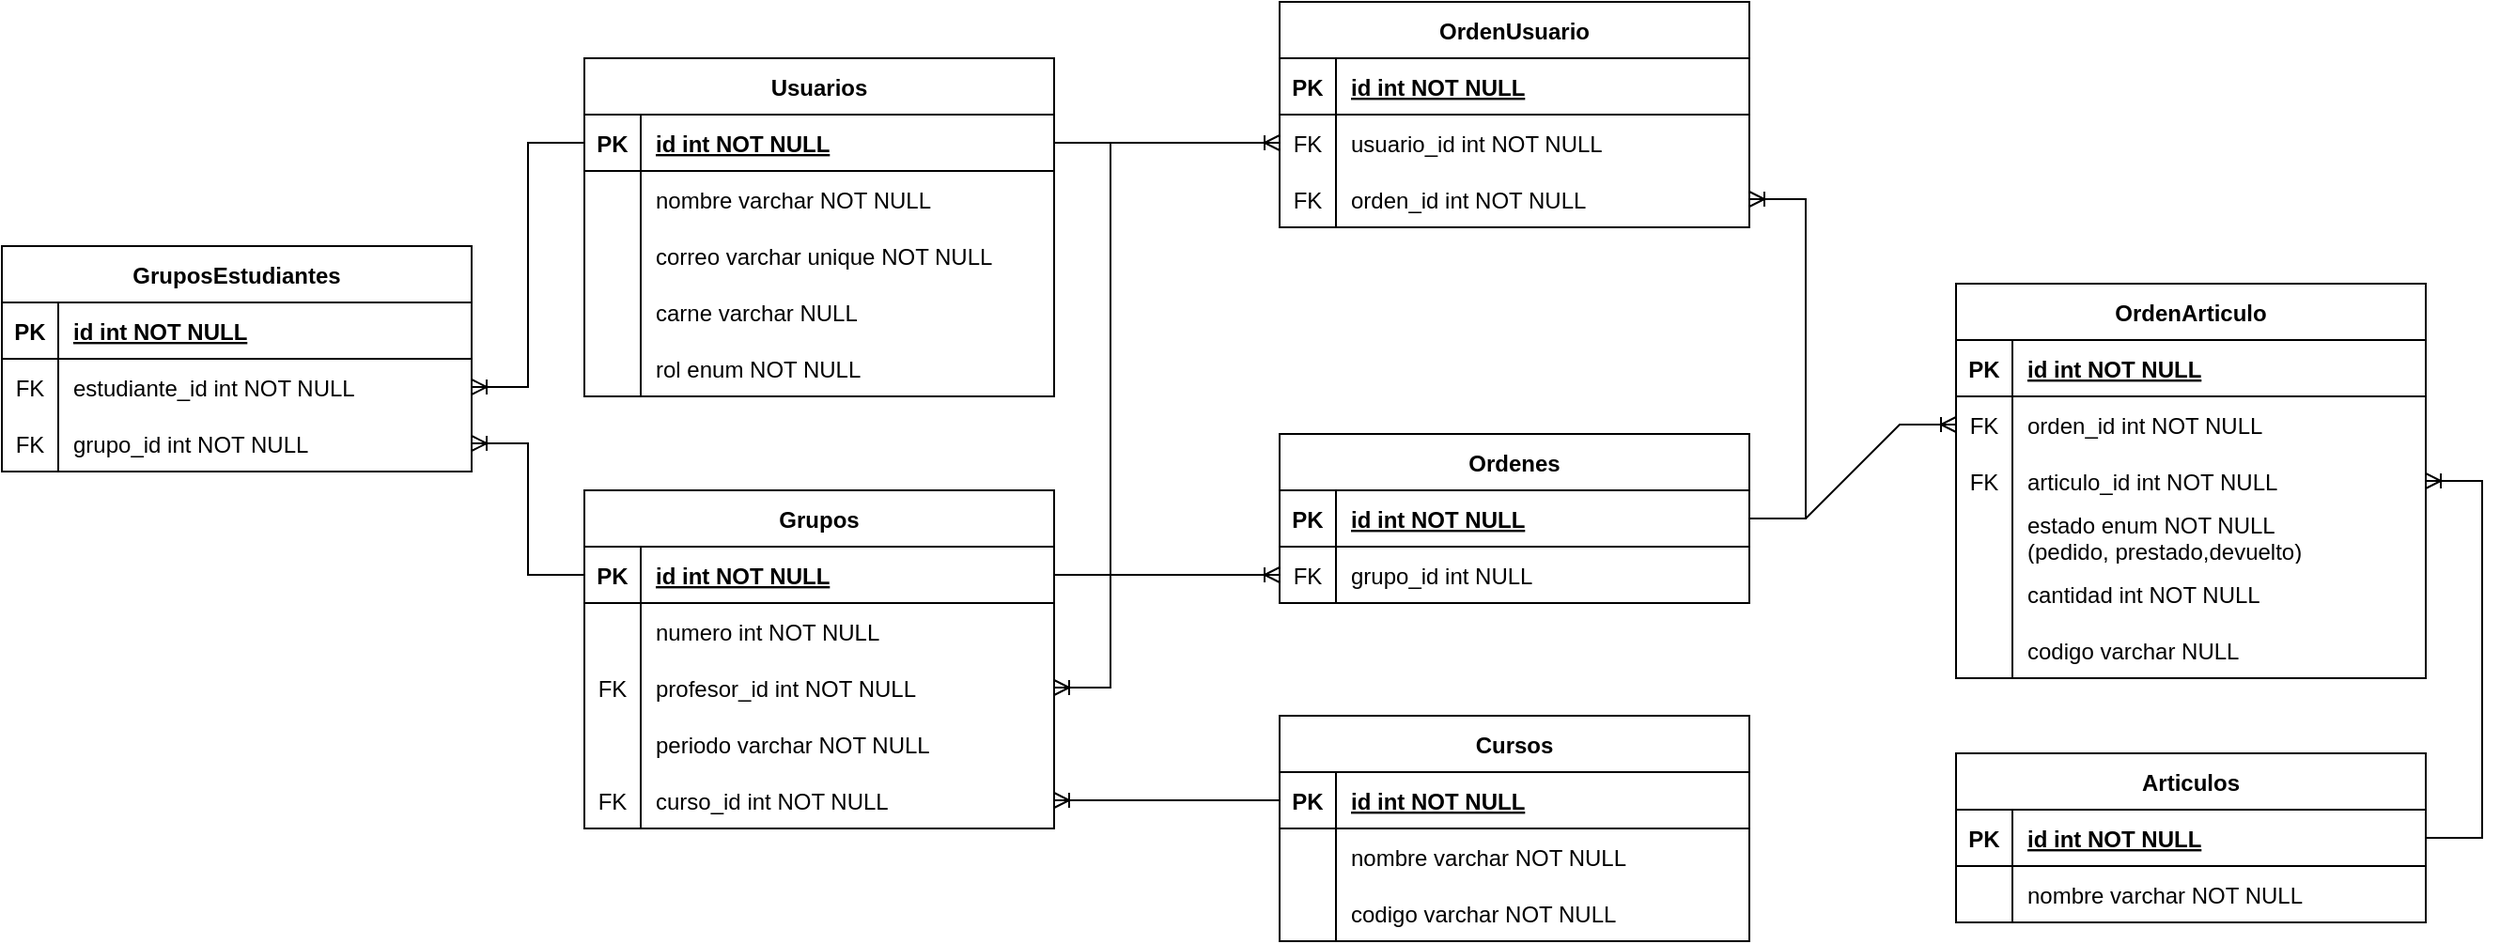 <mxfile version="24.0.8" type="device">
  <diagram id="R2lEEEUBdFMjLlhIrx00" name="Page-1">
    <mxGraphModel dx="1434" dy="1880" grid="1" gridSize="10" guides="1" tooltips="1" connect="1" arrows="1" fold="1" page="1" pageScale="1" pageWidth="850" pageHeight="1100" math="0" shadow="0" extFonts="Permanent Marker^https://fonts.googleapis.com/css?family=Permanent+Marker">
      <root>
        <mxCell id="0" />
        <mxCell id="1" parent="0" />
        <mxCell id="H5EjS_QSzbbgVKpwta-y-2" value="Usuarios" style="shape=table;startSize=30;container=1;collapsible=1;childLayout=tableLayout;fixedRows=1;rowLines=0;fontStyle=1;align=center;resizeLast=1;" parent="1" vertex="1">
          <mxGeometry x="400" width="250" height="180" as="geometry" />
        </mxCell>
        <mxCell id="H5EjS_QSzbbgVKpwta-y-3" value="" style="shape=partialRectangle;collapsible=0;dropTarget=0;pointerEvents=0;fillColor=none;points=[[0,0.5],[1,0.5]];portConstraint=eastwest;top=0;left=0;right=0;bottom=1;" parent="H5EjS_QSzbbgVKpwta-y-2" vertex="1">
          <mxGeometry y="30" width="250" height="30" as="geometry" />
        </mxCell>
        <mxCell id="H5EjS_QSzbbgVKpwta-y-4" value="PK" style="shape=partialRectangle;overflow=hidden;connectable=0;fillColor=none;top=0;left=0;bottom=0;right=0;fontStyle=1;" parent="H5EjS_QSzbbgVKpwta-y-3" vertex="1">
          <mxGeometry width="30" height="30" as="geometry">
            <mxRectangle width="30" height="30" as="alternateBounds" />
          </mxGeometry>
        </mxCell>
        <mxCell id="H5EjS_QSzbbgVKpwta-y-5" value="id int NOT NULL " style="shape=partialRectangle;overflow=hidden;connectable=0;fillColor=none;top=0;left=0;bottom=0;right=0;align=left;spacingLeft=6;fontStyle=5;" parent="H5EjS_QSzbbgVKpwta-y-3" vertex="1">
          <mxGeometry x="30" width="220" height="30" as="geometry">
            <mxRectangle width="220" height="30" as="alternateBounds" />
          </mxGeometry>
        </mxCell>
        <mxCell id="H5EjS_QSzbbgVKpwta-y-6" value="" style="shape=partialRectangle;collapsible=0;dropTarget=0;pointerEvents=0;fillColor=none;points=[[0,0.5],[1,0.5]];portConstraint=eastwest;top=0;left=0;right=0;bottom=0;" parent="H5EjS_QSzbbgVKpwta-y-2" vertex="1">
          <mxGeometry y="60" width="250" height="30" as="geometry" />
        </mxCell>
        <mxCell id="H5EjS_QSzbbgVKpwta-y-7" value="" style="shape=partialRectangle;overflow=hidden;connectable=0;fillColor=none;top=0;left=0;bottom=0;right=0;" parent="H5EjS_QSzbbgVKpwta-y-6" vertex="1">
          <mxGeometry width="30" height="30" as="geometry">
            <mxRectangle width="30" height="30" as="alternateBounds" />
          </mxGeometry>
        </mxCell>
        <mxCell id="H5EjS_QSzbbgVKpwta-y-8" value="nombre varchar NOT NULL" style="shape=partialRectangle;overflow=hidden;connectable=0;fillColor=none;top=0;left=0;bottom=0;right=0;align=left;spacingLeft=6;" parent="H5EjS_QSzbbgVKpwta-y-6" vertex="1">
          <mxGeometry x="30" width="220" height="30" as="geometry">
            <mxRectangle width="220" height="30" as="alternateBounds" />
          </mxGeometry>
        </mxCell>
        <mxCell id="H5EjS_QSzbbgVKpwta-y-9" value="" style="shape=partialRectangle;collapsible=0;dropTarget=0;pointerEvents=0;fillColor=none;points=[[0,0.5],[1,0.5]];portConstraint=eastwest;top=0;left=0;right=0;bottom=0;" parent="H5EjS_QSzbbgVKpwta-y-2" vertex="1">
          <mxGeometry y="90" width="250" height="30" as="geometry" />
        </mxCell>
        <mxCell id="H5EjS_QSzbbgVKpwta-y-10" value="" style="shape=partialRectangle;overflow=hidden;connectable=0;fillColor=none;top=0;left=0;bottom=0;right=0;" parent="H5EjS_QSzbbgVKpwta-y-9" vertex="1">
          <mxGeometry width="30" height="30" as="geometry">
            <mxRectangle width="30" height="30" as="alternateBounds" />
          </mxGeometry>
        </mxCell>
        <mxCell id="H5EjS_QSzbbgVKpwta-y-11" value="correo varchar unique NOT NULL" style="shape=partialRectangle;overflow=hidden;connectable=0;fillColor=none;top=0;left=0;bottom=0;right=0;align=left;spacingLeft=6;" parent="H5EjS_QSzbbgVKpwta-y-9" vertex="1">
          <mxGeometry x="30" width="220" height="30" as="geometry">
            <mxRectangle width="220" height="30" as="alternateBounds" />
          </mxGeometry>
        </mxCell>
        <mxCell id="H5EjS_QSzbbgVKpwta-y-27" value="" style="shape=partialRectangle;collapsible=0;dropTarget=0;pointerEvents=0;fillColor=none;points=[[0,0.5],[1,0.5]];portConstraint=eastwest;top=0;left=0;right=0;bottom=0;" parent="H5EjS_QSzbbgVKpwta-y-2" vertex="1">
          <mxGeometry y="120" width="250" height="30" as="geometry" />
        </mxCell>
        <mxCell id="H5EjS_QSzbbgVKpwta-y-28" value="" style="shape=partialRectangle;overflow=hidden;connectable=0;fillColor=none;top=0;left=0;bottom=0;right=0;" parent="H5EjS_QSzbbgVKpwta-y-27" vertex="1">
          <mxGeometry width="30" height="30" as="geometry">
            <mxRectangle width="30" height="30" as="alternateBounds" />
          </mxGeometry>
        </mxCell>
        <mxCell id="H5EjS_QSzbbgVKpwta-y-29" value="carne varchar NULL" style="shape=partialRectangle;overflow=hidden;connectable=0;fillColor=none;top=0;left=0;bottom=0;right=0;align=left;spacingLeft=6;" parent="H5EjS_QSzbbgVKpwta-y-27" vertex="1">
          <mxGeometry x="30" width="220" height="30" as="geometry">
            <mxRectangle width="220" height="30" as="alternateBounds" />
          </mxGeometry>
        </mxCell>
        <mxCell id="H5EjS_QSzbbgVKpwta-y-30" value="" style="shape=partialRectangle;collapsible=0;dropTarget=0;pointerEvents=0;fillColor=none;points=[[0,0.5],[1,0.5]];portConstraint=eastwest;top=0;left=0;right=0;bottom=0;" parent="H5EjS_QSzbbgVKpwta-y-2" vertex="1">
          <mxGeometry y="150" width="250" height="30" as="geometry" />
        </mxCell>
        <mxCell id="H5EjS_QSzbbgVKpwta-y-31" value="" style="shape=partialRectangle;overflow=hidden;connectable=0;fillColor=none;top=0;left=0;bottom=0;right=0;" parent="H5EjS_QSzbbgVKpwta-y-30" vertex="1">
          <mxGeometry width="30" height="30" as="geometry">
            <mxRectangle width="30" height="30" as="alternateBounds" />
          </mxGeometry>
        </mxCell>
        <mxCell id="H5EjS_QSzbbgVKpwta-y-32" value="rol enum NOT NULL" style="shape=partialRectangle;overflow=hidden;connectable=0;fillColor=none;top=0;left=0;bottom=0;right=0;align=left;spacingLeft=6;" parent="H5EjS_QSzbbgVKpwta-y-30" vertex="1">
          <mxGeometry x="30" width="220" height="30" as="geometry">
            <mxRectangle width="220" height="30" as="alternateBounds" />
          </mxGeometry>
        </mxCell>
        <mxCell id="H5EjS_QSzbbgVKpwta-y-33" value="Articulos" style="shape=table;startSize=30;container=1;collapsible=1;childLayout=tableLayout;fixedRows=1;rowLines=0;fontStyle=1;align=center;resizeLast=1;" parent="1" vertex="1">
          <mxGeometry x="1130" y="370" width="250" height="90" as="geometry" />
        </mxCell>
        <mxCell id="H5EjS_QSzbbgVKpwta-y-34" value="" style="shape=partialRectangle;collapsible=0;dropTarget=0;pointerEvents=0;fillColor=none;points=[[0,0.5],[1,0.5]];portConstraint=eastwest;top=0;left=0;right=0;bottom=1;" parent="H5EjS_QSzbbgVKpwta-y-33" vertex="1">
          <mxGeometry y="30" width="250" height="30" as="geometry" />
        </mxCell>
        <mxCell id="H5EjS_QSzbbgVKpwta-y-35" value="PK" style="shape=partialRectangle;overflow=hidden;connectable=0;fillColor=none;top=0;left=0;bottom=0;right=0;fontStyle=1;" parent="H5EjS_QSzbbgVKpwta-y-34" vertex="1">
          <mxGeometry width="30" height="30" as="geometry">
            <mxRectangle width="30" height="30" as="alternateBounds" />
          </mxGeometry>
        </mxCell>
        <mxCell id="H5EjS_QSzbbgVKpwta-y-36" value="id int NOT NULL " style="shape=partialRectangle;overflow=hidden;connectable=0;fillColor=none;top=0;left=0;bottom=0;right=0;align=left;spacingLeft=6;fontStyle=5;" parent="H5EjS_QSzbbgVKpwta-y-34" vertex="1">
          <mxGeometry x="30" width="220" height="30" as="geometry">
            <mxRectangle width="220" height="30" as="alternateBounds" />
          </mxGeometry>
        </mxCell>
        <mxCell id="H5EjS_QSzbbgVKpwta-y-37" value="" style="shape=partialRectangle;collapsible=0;dropTarget=0;pointerEvents=0;fillColor=none;points=[[0,0.5],[1,0.5]];portConstraint=eastwest;top=0;left=0;right=0;bottom=0;" parent="H5EjS_QSzbbgVKpwta-y-33" vertex="1">
          <mxGeometry y="60" width="250" height="30" as="geometry" />
        </mxCell>
        <mxCell id="H5EjS_QSzbbgVKpwta-y-38" value="" style="shape=partialRectangle;overflow=hidden;connectable=0;fillColor=none;top=0;left=0;bottom=0;right=0;" parent="H5EjS_QSzbbgVKpwta-y-37" vertex="1">
          <mxGeometry width="30" height="30" as="geometry">
            <mxRectangle width="30" height="30" as="alternateBounds" />
          </mxGeometry>
        </mxCell>
        <mxCell id="H5EjS_QSzbbgVKpwta-y-39" value="nombre varchar NOT NULL" style="shape=partialRectangle;overflow=hidden;connectable=0;fillColor=none;top=0;left=0;bottom=0;right=0;align=left;spacingLeft=6;" parent="H5EjS_QSzbbgVKpwta-y-37" vertex="1">
          <mxGeometry x="30" width="220" height="30" as="geometry">
            <mxRectangle width="220" height="30" as="alternateBounds" />
          </mxGeometry>
        </mxCell>
        <mxCell id="H5EjS_QSzbbgVKpwta-y-49" value="Cursos" style="shape=table;startSize=30;container=1;collapsible=1;childLayout=tableLayout;fixedRows=1;rowLines=0;fontStyle=1;align=center;resizeLast=1;" parent="1" vertex="1">
          <mxGeometry x="770" y="350" width="250" height="120" as="geometry" />
        </mxCell>
        <mxCell id="H5EjS_QSzbbgVKpwta-y-50" value="" style="shape=partialRectangle;collapsible=0;dropTarget=0;pointerEvents=0;fillColor=none;points=[[0,0.5],[1,0.5]];portConstraint=eastwest;top=0;left=0;right=0;bottom=1;" parent="H5EjS_QSzbbgVKpwta-y-49" vertex="1">
          <mxGeometry y="30" width="250" height="30" as="geometry" />
        </mxCell>
        <mxCell id="H5EjS_QSzbbgVKpwta-y-51" value="PK" style="shape=partialRectangle;overflow=hidden;connectable=0;fillColor=none;top=0;left=0;bottom=0;right=0;fontStyle=1;" parent="H5EjS_QSzbbgVKpwta-y-50" vertex="1">
          <mxGeometry width="30" height="30" as="geometry">
            <mxRectangle width="30" height="30" as="alternateBounds" />
          </mxGeometry>
        </mxCell>
        <mxCell id="H5EjS_QSzbbgVKpwta-y-52" value="id int NOT NULL " style="shape=partialRectangle;overflow=hidden;connectable=0;fillColor=none;top=0;left=0;bottom=0;right=0;align=left;spacingLeft=6;fontStyle=5;" parent="H5EjS_QSzbbgVKpwta-y-50" vertex="1">
          <mxGeometry x="30" width="220" height="30" as="geometry">
            <mxRectangle width="220" height="30" as="alternateBounds" />
          </mxGeometry>
        </mxCell>
        <mxCell id="H5EjS_QSzbbgVKpwta-y-53" value="" style="shape=partialRectangle;collapsible=0;dropTarget=0;pointerEvents=0;fillColor=none;points=[[0,0.5],[1,0.5]];portConstraint=eastwest;top=0;left=0;right=0;bottom=0;" parent="H5EjS_QSzbbgVKpwta-y-49" vertex="1">
          <mxGeometry y="60" width="250" height="30" as="geometry" />
        </mxCell>
        <mxCell id="H5EjS_QSzbbgVKpwta-y-54" value="" style="shape=partialRectangle;overflow=hidden;connectable=0;fillColor=none;top=0;left=0;bottom=0;right=0;" parent="H5EjS_QSzbbgVKpwta-y-53" vertex="1">
          <mxGeometry width="30" height="30" as="geometry">
            <mxRectangle width="30" height="30" as="alternateBounds" />
          </mxGeometry>
        </mxCell>
        <mxCell id="H5EjS_QSzbbgVKpwta-y-55" value="nombre varchar NOT NULL" style="shape=partialRectangle;overflow=hidden;connectable=0;fillColor=none;top=0;left=0;bottom=0;right=0;align=left;spacingLeft=6;" parent="H5EjS_QSzbbgVKpwta-y-53" vertex="1">
          <mxGeometry x="30" width="220" height="30" as="geometry">
            <mxRectangle width="220" height="30" as="alternateBounds" />
          </mxGeometry>
        </mxCell>
        <mxCell id="H5EjS_QSzbbgVKpwta-y-56" value="" style="shape=partialRectangle;collapsible=0;dropTarget=0;pointerEvents=0;fillColor=none;points=[[0,0.5],[1,0.5]];portConstraint=eastwest;top=0;left=0;right=0;bottom=0;" parent="H5EjS_QSzbbgVKpwta-y-49" vertex="1">
          <mxGeometry y="90" width="250" height="30" as="geometry" />
        </mxCell>
        <mxCell id="H5EjS_QSzbbgVKpwta-y-57" value="" style="shape=partialRectangle;overflow=hidden;connectable=0;fillColor=none;top=0;left=0;bottom=0;right=0;" parent="H5EjS_QSzbbgVKpwta-y-56" vertex="1">
          <mxGeometry width="30" height="30" as="geometry">
            <mxRectangle width="30" height="30" as="alternateBounds" />
          </mxGeometry>
        </mxCell>
        <mxCell id="H5EjS_QSzbbgVKpwta-y-58" value="codigo varchar NOT NULL" style="shape=partialRectangle;overflow=hidden;connectable=0;fillColor=none;top=0;left=0;bottom=0;right=0;align=left;spacingLeft=6;" parent="H5EjS_QSzbbgVKpwta-y-56" vertex="1">
          <mxGeometry x="30" width="220" height="30" as="geometry">
            <mxRectangle width="220" height="30" as="alternateBounds" />
          </mxGeometry>
        </mxCell>
        <mxCell id="H5EjS_QSzbbgVKpwta-y-59" value="Grupos" style="shape=table;startSize=30;container=1;collapsible=1;childLayout=tableLayout;fixedRows=1;rowLines=0;fontStyle=1;align=center;resizeLast=1;" parent="1" vertex="1">
          <mxGeometry x="400" y="230" width="250" height="180" as="geometry" />
        </mxCell>
        <mxCell id="H5EjS_QSzbbgVKpwta-y-60" value="" style="shape=partialRectangle;collapsible=0;dropTarget=0;pointerEvents=0;fillColor=none;points=[[0,0.5],[1,0.5]];portConstraint=eastwest;top=0;left=0;right=0;bottom=1;" parent="H5EjS_QSzbbgVKpwta-y-59" vertex="1">
          <mxGeometry y="30" width="250" height="30" as="geometry" />
        </mxCell>
        <mxCell id="H5EjS_QSzbbgVKpwta-y-61" value="PK" style="shape=partialRectangle;overflow=hidden;connectable=0;fillColor=none;top=0;left=0;bottom=0;right=0;fontStyle=1;" parent="H5EjS_QSzbbgVKpwta-y-60" vertex="1">
          <mxGeometry width="30" height="30" as="geometry">
            <mxRectangle width="30" height="30" as="alternateBounds" />
          </mxGeometry>
        </mxCell>
        <mxCell id="H5EjS_QSzbbgVKpwta-y-62" value="id int NOT NULL " style="shape=partialRectangle;overflow=hidden;connectable=0;fillColor=none;top=0;left=0;bottom=0;right=0;align=left;spacingLeft=6;fontStyle=5;" parent="H5EjS_QSzbbgVKpwta-y-60" vertex="1">
          <mxGeometry x="30" width="220" height="30" as="geometry">
            <mxRectangle width="220" height="30" as="alternateBounds" />
          </mxGeometry>
        </mxCell>
        <mxCell id="H5EjS_QSzbbgVKpwta-y-63" value="" style="shape=partialRectangle;collapsible=0;dropTarget=0;pointerEvents=0;fillColor=none;points=[[0,0.5],[1,0.5]];portConstraint=eastwest;top=0;left=0;right=0;bottom=0;" parent="H5EjS_QSzbbgVKpwta-y-59" vertex="1">
          <mxGeometry y="60" width="250" height="30" as="geometry" />
        </mxCell>
        <mxCell id="H5EjS_QSzbbgVKpwta-y-64" value="" style="shape=partialRectangle;overflow=hidden;connectable=0;fillColor=none;top=0;left=0;bottom=0;right=0;" parent="H5EjS_QSzbbgVKpwta-y-63" vertex="1">
          <mxGeometry width="30" height="30" as="geometry">
            <mxRectangle width="30" height="30" as="alternateBounds" />
          </mxGeometry>
        </mxCell>
        <mxCell id="H5EjS_QSzbbgVKpwta-y-65" value="numero int NOT NULL" style="shape=partialRectangle;overflow=hidden;connectable=0;fillColor=none;top=0;left=0;bottom=0;right=0;align=left;spacingLeft=6;" parent="H5EjS_QSzbbgVKpwta-y-63" vertex="1">
          <mxGeometry x="30" width="220" height="30" as="geometry">
            <mxRectangle width="220" height="30" as="alternateBounds" />
          </mxGeometry>
        </mxCell>
        <mxCell id="H5EjS_QSzbbgVKpwta-y-70" value="" style="shape=partialRectangle;collapsible=0;dropTarget=0;pointerEvents=0;fillColor=none;points=[[0,0.5],[1,0.5]];portConstraint=eastwest;top=0;left=0;right=0;bottom=0;" parent="H5EjS_QSzbbgVKpwta-y-59" vertex="1">
          <mxGeometry y="90" width="250" height="30" as="geometry" />
        </mxCell>
        <mxCell id="H5EjS_QSzbbgVKpwta-y-71" value="FK" style="shape=partialRectangle;overflow=hidden;connectable=0;fillColor=none;top=0;left=0;bottom=0;right=0;" parent="H5EjS_QSzbbgVKpwta-y-70" vertex="1">
          <mxGeometry width="30" height="30" as="geometry">
            <mxRectangle width="30" height="30" as="alternateBounds" />
          </mxGeometry>
        </mxCell>
        <mxCell id="H5EjS_QSzbbgVKpwta-y-72" value="profesor_id int NOT NULL" style="shape=partialRectangle;overflow=hidden;connectable=0;fillColor=none;top=0;left=0;bottom=0;right=0;align=left;spacingLeft=6;" parent="H5EjS_QSzbbgVKpwta-y-70" vertex="1">
          <mxGeometry x="30" width="220" height="30" as="geometry">
            <mxRectangle width="220" height="30" as="alternateBounds" />
          </mxGeometry>
        </mxCell>
        <mxCell id="H5EjS_QSzbbgVKpwta-y-74" value="" style="shape=partialRectangle;collapsible=0;dropTarget=0;pointerEvents=0;fillColor=none;points=[[0,0.5],[1,0.5]];portConstraint=eastwest;top=0;left=0;right=0;bottom=0;" parent="H5EjS_QSzbbgVKpwta-y-59" vertex="1">
          <mxGeometry y="120" width="250" height="30" as="geometry" />
        </mxCell>
        <mxCell id="H5EjS_QSzbbgVKpwta-y-75" value="" style="shape=partialRectangle;overflow=hidden;connectable=0;fillColor=none;top=0;left=0;bottom=0;right=0;" parent="H5EjS_QSzbbgVKpwta-y-74" vertex="1">
          <mxGeometry width="30" height="30" as="geometry">
            <mxRectangle width="30" height="30" as="alternateBounds" />
          </mxGeometry>
        </mxCell>
        <mxCell id="H5EjS_QSzbbgVKpwta-y-76" value="periodo varchar NOT NULL" style="shape=partialRectangle;overflow=hidden;connectable=0;fillColor=none;top=0;left=0;bottom=0;right=0;align=left;spacingLeft=6;" parent="H5EjS_QSzbbgVKpwta-y-74" vertex="1">
          <mxGeometry x="30" width="220" height="30" as="geometry">
            <mxRectangle width="220" height="30" as="alternateBounds" />
          </mxGeometry>
        </mxCell>
        <mxCell id="H5EjS_QSzbbgVKpwta-y-66" value="" style="shape=partialRectangle;collapsible=0;dropTarget=0;pointerEvents=0;fillColor=none;points=[[0,0.5],[1,0.5]];portConstraint=eastwest;top=0;left=0;right=0;bottom=0;" parent="H5EjS_QSzbbgVKpwta-y-59" vertex="1">
          <mxGeometry y="150" width="250" height="30" as="geometry" />
        </mxCell>
        <mxCell id="H5EjS_QSzbbgVKpwta-y-67" value="FK" style="shape=partialRectangle;overflow=hidden;connectable=0;fillColor=none;top=0;left=0;bottom=0;right=0;" parent="H5EjS_QSzbbgVKpwta-y-66" vertex="1">
          <mxGeometry width="30" height="30" as="geometry">
            <mxRectangle width="30" height="30" as="alternateBounds" />
          </mxGeometry>
        </mxCell>
        <mxCell id="H5EjS_QSzbbgVKpwta-y-68" value="curso_id int NOT NULL" style="shape=partialRectangle;overflow=hidden;connectable=0;fillColor=none;top=0;left=0;bottom=0;right=0;align=left;spacingLeft=6;" parent="H5EjS_QSzbbgVKpwta-y-66" vertex="1">
          <mxGeometry x="30" width="220" height="30" as="geometry">
            <mxRectangle width="220" height="30" as="alternateBounds" />
          </mxGeometry>
        </mxCell>
        <mxCell id="H5EjS_QSzbbgVKpwta-y-87" value="GruposEstudiantes" style="shape=table;startSize=30;container=1;collapsible=1;childLayout=tableLayout;fixedRows=1;rowLines=0;fontStyle=1;align=center;resizeLast=1;" parent="1" vertex="1">
          <mxGeometry x="90" y="100" width="250" height="120" as="geometry" />
        </mxCell>
        <mxCell id="H5EjS_QSzbbgVKpwta-y-88" value="" style="shape=partialRectangle;collapsible=0;dropTarget=0;pointerEvents=0;fillColor=none;points=[[0,0.5],[1,0.5]];portConstraint=eastwest;top=0;left=0;right=0;bottom=1;" parent="H5EjS_QSzbbgVKpwta-y-87" vertex="1">
          <mxGeometry y="30" width="250" height="30" as="geometry" />
        </mxCell>
        <mxCell id="H5EjS_QSzbbgVKpwta-y-89" value="PK" style="shape=partialRectangle;overflow=hidden;connectable=0;fillColor=none;top=0;left=0;bottom=0;right=0;fontStyle=1;" parent="H5EjS_QSzbbgVKpwta-y-88" vertex="1">
          <mxGeometry width="30" height="30" as="geometry">
            <mxRectangle width="30" height="30" as="alternateBounds" />
          </mxGeometry>
        </mxCell>
        <mxCell id="H5EjS_QSzbbgVKpwta-y-90" value="id int NOT NULL " style="shape=partialRectangle;overflow=hidden;connectable=0;fillColor=none;top=0;left=0;bottom=0;right=0;align=left;spacingLeft=6;fontStyle=5;" parent="H5EjS_QSzbbgVKpwta-y-88" vertex="1">
          <mxGeometry x="30" width="220" height="30" as="geometry">
            <mxRectangle width="220" height="30" as="alternateBounds" />
          </mxGeometry>
        </mxCell>
        <mxCell id="H5EjS_QSzbbgVKpwta-y-94" value="" style="shape=partialRectangle;collapsible=0;dropTarget=0;pointerEvents=0;fillColor=none;points=[[0,0.5],[1,0.5]];portConstraint=eastwest;top=0;left=0;right=0;bottom=0;" parent="H5EjS_QSzbbgVKpwta-y-87" vertex="1">
          <mxGeometry y="60" width="250" height="30" as="geometry" />
        </mxCell>
        <mxCell id="H5EjS_QSzbbgVKpwta-y-95" value="FK" style="shape=partialRectangle;overflow=hidden;connectable=0;fillColor=none;top=0;left=0;bottom=0;right=0;" parent="H5EjS_QSzbbgVKpwta-y-94" vertex="1">
          <mxGeometry width="30" height="30" as="geometry">
            <mxRectangle width="30" height="30" as="alternateBounds" />
          </mxGeometry>
        </mxCell>
        <mxCell id="H5EjS_QSzbbgVKpwta-y-96" value="estudiante_id int NOT NULL" style="shape=partialRectangle;overflow=hidden;connectable=0;fillColor=none;top=0;left=0;bottom=0;right=0;align=left;spacingLeft=6;" parent="H5EjS_QSzbbgVKpwta-y-94" vertex="1">
          <mxGeometry x="30" width="220" height="30" as="geometry">
            <mxRectangle width="220" height="30" as="alternateBounds" />
          </mxGeometry>
        </mxCell>
        <mxCell id="H5EjS_QSzbbgVKpwta-y-91" value="" style="shape=partialRectangle;collapsible=0;dropTarget=0;pointerEvents=0;fillColor=none;points=[[0,0.5],[1,0.5]];portConstraint=eastwest;top=0;left=0;right=0;bottom=0;" parent="H5EjS_QSzbbgVKpwta-y-87" vertex="1">
          <mxGeometry y="90" width="250" height="30" as="geometry" />
        </mxCell>
        <mxCell id="H5EjS_QSzbbgVKpwta-y-92" value="FK" style="shape=partialRectangle;overflow=hidden;connectable=0;fillColor=none;top=0;left=0;bottom=0;right=0;" parent="H5EjS_QSzbbgVKpwta-y-91" vertex="1">
          <mxGeometry width="30" height="30" as="geometry">
            <mxRectangle width="30" height="30" as="alternateBounds" />
          </mxGeometry>
        </mxCell>
        <mxCell id="H5EjS_QSzbbgVKpwta-y-93" value="grupo_id int NOT NULL" style="shape=partialRectangle;overflow=hidden;connectable=0;fillColor=none;top=0;left=0;bottom=0;right=0;align=left;spacingLeft=6;" parent="H5EjS_QSzbbgVKpwta-y-91" vertex="1">
          <mxGeometry x="30" width="220" height="30" as="geometry">
            <mxRectangle width="220" height="30" as="alternateBounds" />
          </mxGeometry>
        </mxCell>
        <mxCell id="H5EjS_QSzbbgVKpwta-y-104" value="" style="edgeStyle=entityRelationEdgeStyle;fontSize=12;html=1;endArrow=ERoneToMany;rounded=0;exitX=0;exitY=0.5;exitDx=0;exitDy=0;" parent="1" source="H5EjS_QSzbbgVKpwta-y-60" target="H5EjS_QSzbbgVKpwta-y-91" edge="1">
          <mxGeometry width="100" height="100" relative="1" as="geometry">
            <mxPoint x="310" y="530" as="sourcePoint" />
            <mxPoint x="410" y="430" as="targetPoint" />
          </mxGeometry>
        </mxCell>
        <mxCell id="H5EjS_QSzbbgVKpwta-y-105" value="" style="edgeStyle=entityRelationEdgeStyle;fontSize=12;html=1;endArrow=ERoneToMany;rounded=0;entryX=1;entryY=0.5;entryDx=0;entryDy=0;exitX=0;exitY=0.5;exitDx=0;exitDy=0;" parent="1" source="H5EjS_QSzbbgVKpwta-y-3" target="H5EjS_QSzbbgVKpwta-y-94" edge="1">
          <mxGeometry width="100" height="100" relative="1" as="geometry">
            <mxPoint x="340" y="460" as="sourcePoint" />
            <mxPoint x="440" y="360" as="targetPoint" />
          </mxGeometry>
        </mxCell>
        <mxCell id="H5EjS_QSzbbgVKpwta-y-109" value="" style="edgeStyle=entityRelationEdgeStyle;fontSize=12;html=1;endArrow=ERoneToMany;rounded=0;exitX=0;exitY=0.5;exitDx=0;exitDy=0;" parent="1" source="H5EjS_QSzbbgVKpwta-y-50" target="H5EjS_QSzbbgVKpwta-y-66" edge="1">
          <mxGeometry width="100" height="100" relative="1" as="geometry">
            <mxPoint x="710" y="370" as="sourcePoint" />
            <mxPoint x="810" y="270" as="targetPoint" />
          </mxGeometry>
        </mxCell>
        <mxCell id="H5EjS_QSzbbgVKpwta-y-110" value="Ordenes" style="shape=table;startSize=30;container=1;collapsible=1;childLayout=tableLayout;fixedRows=1;rowLines=0;fontStyle=1;align=center;resizeLast=1;" parent="1" vertex="1">
          <mxGeometry x="770" y="200" width="250" height="90" as="geometry" />
        </mxCell>
        <mxCell id="H5EjS_QSzbbgVKpwta-y-111" value="" style="shape=partialRectangle;collapsible=0;dropTarget=0;pointerEvents=0;fillColor=none;points=[[0,0.5],[1,0.5]];portConstraint=eastwest;top=0;left=0;right=0;bottom=1;" parent="H5EjS_QSzbbgVKpwta-y-110" vertex="1">
          <mxGeometry y="30" width="250" height="30" as="geometry" />
        </mxCell>
        <mxCell id="H5EjS_QSzbbgVKpwta-y-112" value="PK" style="shape=partialRectangle;overflow=hidden;connectable=0;fillColor=none;top=0;left=0;bottom=0;right=0;fontStyle=1;" parent="H5EjS_QSzbbgVKpwta-y-111" vertex="1">
          <mxGeometry width="30" height="30" as="geometry">
            <mxRectangle width="30" height="30" as="alternateBounds" />
          </mxGeometry>
        </mxCell>
        <mxCell id="H5EjS_QSzbbgVKpwta-y-113" value="id int NOT NULL " style="shape=partialRectangle;overflow=hidden;connectable=0;fillColor=none;top=0;left=0;bottom=0;right=0;align=left;spacingLeft=6;fontStyle=5;" parent="H5EjS_QSzbbgVKpwta-y-111" vertex="1">
          <mxGeometry x="30" width="220" height="30" as="geometry">
            <mxRectangle width="220" height="30" as="alternateBounds" />
          </mxGeometry>
        </mxCell>
        <mxCell id="H5EjS_QSzbbgVKpwta-y-114" value="" style="shape=partialRectangle;collapsible=0;dropTarget=0;pointerEvents=0;fillColor=none;points=[[0,0.5],[1,0.5]];portConstraint=eastwest;top=0;left=0;right=0;bottom=0;" parent="H5EjS_QSzbbgVKpwta-y-110" vertex="1">
          <mxGeometry y="60" width="250" height="30" as="geometry" />
        </mxCell>
        <mxCell id="H5EjS_QSzbbgVKpwta-y-115" value="FK" style="shape=partialRectangle;overflow=hidden;connectable=0;fillColor=none;top=0;left=0;bottom=0;right=0;" parent="H5EjS_QSzbbgVKpwta-y-114" vertex="1">
          <mxGeometry width="30" height="30" as="geometry">
            <mxRectangle width="30" height="30" as="alternateBounds" />
          </mxGeometry>
        </mxCell>
        <mxCell id="H5EjS_QSzbbgVKpwta-y-116" value="grupo_id int NULL" style="shape=partialRectangle;overflow=hidden;connectable=0;fillColor=none;top=0;left=0;bottom=0;right=0;align=left;spacingLeft=6;" parent="H5EjS_QSzbbgVKpwta-y-114" vertex="1">
          <mxGeometry x="30" width="220" height="30" as="geometry">
            <mxRectangle width="220" height="30" as="alternateBounds" />
          </mxGeometry>
        </mxCell>
        <mxCell id="H5EjS_QSzbbgVKpwta-y-120" value="OrdenUsuario" style="shape=table;startSize=30;container=1;collapsible=1;childLayout=tableLayout;fixedRows=1;rowLines=0;fontStyle=1;align=center;resizeLast=1;" parent="1" vertex="1">
          <mxGeometry x="770" y="-30" width="250" height="120" as="geometry" />
        </mxCell>
        <mxCell id="H5EjS_QSzbbgVKpwta-y-121" value="" style="shape=partialRectangle;collapsible=0;dropTarget=0;pointerEvents=0;fillColor=none;points=[[0,0.5],[1,0.5]];portConstraint=eastwest;top=0;left=0;right=0;bottom=1;" parent="H5EjS_QSzbbgVKpwta-y-120" vertex="1">
          <mxGeometry y="30" width="250" height="30" as="geometry" />
        </mxCell>
        <mxCell id="H5EjS_QSzbbgVKpwta-y-122" value="PK" style="shape=partialRectangle;overflow=hidden;connectable=0;fillColor=none;top=0;left=0;bottom=0;right=0;fontStyle=1;" parent="H5EjS_QSzbbgVKpwta-y-121" vertex="1">
          <mxGeometry width="30" height="30" as="geometry">
            <mxRectangle width="30" height="30" as="alternateBounds" />
          </mxGeometry>
        </mxCell>
        <mxCell id="H5EjS_QSzbbgVKpwta-y-123" value="id int NOT NULL " style="shape=partialRectangle;overflow=hidden;connectable=0;fillColor=none;top=0;left=0;bottom=0;right=0;align=left;spacingLeft=6;fontStyle=5;" parent="H5EjS_QSzbbgVKpwta-y-121" vertex="1">
          <mxGeometry x="30" width="220" height="30" as="geometry">
            <mxRectangle width="220" height="30" as="alternateBounds" />
          </mxGeometry>
        </mxCell>
        <mxCell id="H5EjS_QSzbbgVKpwta-y-127" value="" style="shape=partialRectangle;collapsible=0;dropTarget=0;pointerEvents=0;fillColor=none;points=[[0,0.5],[1,0.5]];portConstraint=eastwest;top=0;left=0;right=0;bottom=0;" parent="H5EjS_QSzbbgVKpwta-y-120" vertex="1">
          <mxGeometry y="60" width="250" height="30" as="geometry" />
        </mxCell>
        <mxCell id="H5EjS_QSzbbgVKpwta-y-128" value="FK" style="shape=partialRectangle;overflow=hidden;connectable=0;fillColor=none;top=0;left=0;bottom=0;right=0;" parent="H5EjS_QSzbbgVKpwta-y-127" vertex="1">
          <mxGeometry width="30" height="30" as="geometry">
            <mxRectangle width="30" height="30" as="alternateBounds" />
          </mxGeometry>
        </mxCell>
        <mxCell id="H5EjS_QSzbbgVKpwta-y-129" value="usuario_id int NOT NULL" style="shape=partialRectangle;overflow=hidden;connectable=0;fillColor=none;top=0;left=0;bottom=0;right=0;align=left;spacingLeft=6;" parent="H5EjS_QSzbbgVKpwta-y-127" vertex="1">
          <mxGeometry x="30" width="220" height="30" as="geometry">
            <mxRectangle width="220" height="30" as="alternateBounds" />
          </mxGeometry>
        </mxCell>
        <mxCell id="H5EjS_QSzbbgVKpwta-y-124" value="" style="shape=partialRectangle;collapsible=0;dropTarget=0;pointerEvents=0;fillColor=none;points=[[0,0.5],[1,0.5]];portConstraint=eastwest;top=0;left=0;right=0;bottom=0;" parent="H5EjS_QSzbbgVKpwta-y-120" vertex="1">
          <mxGeometry y="90" width="250" height="30" as="geometry" />
        </mxCell>
        <mxCell id="H5EjS_QSzbbgVKpwta-y-125" value="FK" style="shape=partialRectangle;overflow=hidden;connectable=0;fillColor=none;top=0;left=0;bottom=0;right=0;" parent="H5EjS_QSzbbgVKpwta-y-124" vertex="1">
          <mxGeometry width="30" height="30" as="geometry">
            <mxRectangle width="30" height="30" as="alternateBounds" />
          </mxGeometry>
        </mxCell>
        <mxCell id="H5EjS_QSzbbgVKpwta-y-126" value="orden_id int NOT NULL" style="shape=partialRectangle;overflow=hidden;connectable=0;fillColor=none;top=0;left=0;bottom=0;right=0;align=left;spacingLeft=6;" parent="H5EjS_QSzbbgVKpwta-y-124" vertex="1">
          <mxGeometry x="30" width="220" height="30" as="geometry">
            <mxRectangle width="220" height="30" as="alternateBounds" />
          </mxGeometry>
        </mxCell>
        <mxCell id="H5EjS_QSzbbgVKpwta-y-130" value="OrdenArticulo" style="shape=table;startSize=30;container=1;collapsible=1;childLayout=tableLayout;fixedRows=1;rowLines=0;fontStyle=1;align=center;resizeLast=1;" parent="1" vertex="1">
          <mxGeometry x="1130" y="120" width="250" height="210" as="geometry" />
        </mxCell>
        <mxCell id="H5EjS_QSzbbgVKpwta-y-131" value="" style="shape=partialRectangle;collapsible=0;dropTarget=0;pointerEvents=0;fillColor=none;points=[[0,0.5],[1,0.5]];portConstraint=eastwest;top=0;left=0;right=0;bottom=1;" parent="H5EjS_QSzbbgVKpwta-y-130" vertex="1">
          <mxGeometry y="30" width="250" height="30" as="geometry" />
        </mxCell>
        <mxCell id="H5EjS_QSzbbgVKpwta-y-132" value="PK" style="shape=partialRectangle;overflow=hidden;connectable=0;fillColor=none;top=0;left=0;bottom=0;right=0;fontStyle=1;" parent="H5EjS_QSzbbgVKpwta-y-131" vertex="1">
          <mxGeometry width="30" height="30" as="geometry">
            <mxRectangle width="30" height="30" as="alternateBounds" />
          </mxGeometry>
        </mxCell>
        <mxCell id="H5EjS_QSzbbgVKpwta-y-133" value="id int NOT NULL " style="shape=partialRectangle;overflow=hidden;connectable=0;fillColor=none;top=0;left=0;bottom=0;right=0;align=left;spacingLeft=6;fontStyle=5;" parent="H5EjS_QSzbbgVKpwta-y-131" vertex="1">
          <mxGeometry x="30" width="220" height="30" as="geometry">
            <mxRectangle width="220" height="30" as="alternateBounds" />
          </mxGeometry>
        </mxCell>
        <mxCell id="H5EjS_QSzbbgVKpwta-y-134" value="" style="shape=partialRectangle;collapsible=0;dropTarget=0;pointerEvents=0;fillColor=none;points=[[0,0.5],[1,0.5]];portConstraint=eastwest;top=0;left=0;right=0;bottom=0;" parent="H5EjS_QSzbbgVKpwta-y-130" vertex="1">
          <mxGeometry y="60" width="250" height="30" as="geometry" />
        </mxCell>
        <mxCell id="H5EjS_QSzbbgVKpwta-y-135" value="FK" style="shape=partialRectangle;overflow=hidden;connectable=0;fillColor=none;top=0;left=0;bottom=0;right=0;" parent="H5EjS_QSzbbgVKpwta-y-134" vertex="1">
          <mxGeometry width="30" height="30" as="geometry">
            <mxRectangle width="30" height="30" as="alternateBounds" />
          </mxGeometry>
        </mxCell>
        <mxCell id="H5EjS_QSzbbgVKpwta-y-136" value="orden_id int NOT NULL" style="shape=partialRectangle;overflow=hidden;connectable=0;fillColor=none;top=0;left=0;bottom=0;right=0;align=left;spacingLeft=6;" parent="H5EjS_QSzbbgVKpwta-y-134" vertex="1">
          <mxGeometry x="30" width="220" height="30" as="geometry">
            <mxRectangle width="220" height="30" as="alternateBounds" />
          </mxGeometry>
        </mxCell>
        <mxCell id="H5EjS_QSzbbgVKpwta-y-137" value="" style="shape=partialRectangle;collapsible=0;dropTarget=0;pointerEvents=0;fillColor=none;points=[[0,0.5],[1,0.5]];portConstraint=eastwest;top=0;left=0;right=0;bottom=0;" parent="H5EjS_QSzbbgVKpwta-y-130" vertex="1">
          <mxGeometry y="90" width="250" height="30" as="geometry" />
        </mxCell>
        <mxCell id="H5EjS_QSzbbgVKpwta-y-138" value="FK" style="shape=partialRectangle;overflow=hidden;connectable=0;fillColor=none;top=0;left=0;bottom=0;right=0;" parent="H5EjS_QSzbbgVKpwta-y-137" vertex="1">
          <mxGeometry width="30" height="30" as="geometry">
            <mxRectangle width="30" height="30" as="alternateBounds" />
          </mxGeometry>
        </mxCell>
        <mxCell id="H5EjS_QSzbbgVKpwta-y-139" value="articulo_id int NOT NULL" style="shape=partialRectangle;overflow=hidden;connectable=0;fillColor=none;top=0;left=0;bottom=0;right=0;align=left;spacingLeft=6;" parent="H5EjS_QSzbbgVKpwta-y-137" vertex="1">
          <mxGeometry x="30" width="220" height="30" as="geometry">
            <mxRectangle width="220" height="30" as="alternateBounds" />
          </mxGeometry>
        </mxCell>
        <mxCell id="H5EjS_QSzbbgVKpwta-y-140" value="" style="shape=partialRectangle;collapsible=0;dropTarget=0;pointerEvents=0;fillColor=none;points=[[0,0.5],[1,0.5]];portConstraint=eastwest;top=0;left=0;right=0;bottom=0;" parent="H5EjS_QSzbbgVKpwta-y-130" vertex="1">
          <mxGeometry y="120" width="250" height="30" as="geometry" />
        </mxCell>
        <mxCell id="H5EjS_QSzbbgVKpwta-y-141" value="" style="shape=partialRectangle;overflow=hidden;connectable=0;fillColor=none;top=0;left=0;bottom=0;right=0;" parent="H5EjS_QSzbbgVKpwta-y-140" vertex="1">
          <mxGeometry width="30" height="30" as="geometry">
            <mxRectangle width="30" height="30" as="alternateBounds" />
          </mxGeometry>
        </mxCell>
        <mxCell id="H5EjS_QSzbbgVKpwta-y-142" value="estado enum NOT NULL &#xa;(pedido, prestado,devuelto)" style="shape=partialRectangle;overflow=hidden;connectable=0;fillColor=none;top=0;left=0;bottom=0;right=0;align=left;spacingLeft=6;" parent="H5EjS_QSzbbgVKpwta-y-140" vertex="1">
          <mxGeometry x="30" width="220" height="30" as="geometry">
            <mxRectangle width="220" height="30" as="alternateBounds" />
          </mxGeometry>
        </mxCell>
        <mxCell id="H5EjS_QSzbbgVKpwta-y-143" value="" style="shape=partialRectangle;collapsible=0;dropTarget=0;pointerEvents=0;fillColor=none;points=[[0,0.5],[1,0.5]];portConstraint=eastwest;top=0;left=0;right=0;bottom=0;" parent="H5EjS_QSzbbgVKpwta-y-130" vertex="1">
          <mxGeometry y="150" width="250" height="30" as="geometry" />
        </mxCell>
        <mxCell id="H5EjS_QSzbbgVKpwta-y-144" value="" style="shape=partialRectangle;overflow=hidden;connectable=0;fillColor=none;top=0;left=0;bottom=0;right=0;" parent="H5EjS_QSzbbgVKpwta-y-143" vertex="1">
          <mxGeometry width="30" height="30" as="geometry">
            <mxRectangle width="30" height="30" as="alternateBounds" />
          </mxGeometry>
        </mxCell>
        <mxCell id="H5EjS_QSzbbgVKpwta-y-145" value="cantidad int NOT NULL " style="shape=partialRectangle;overflow=hidden;connectable=0;fillColor=none;top=0;left=0;bottom=0;right=0;align=left;spacingLeft=6;" parent="H5EjS_QSzbbgVKpwta-y-143" vertex="1">
          <mxGeometry x="30" width="220" height="30" as="geometry">
            <mxRectangle width="220" height="30" as="alternateBounds" />
          </mxGeometry>
        </mxCell>
        <mxCell id="H5EjS_QSzbbgVKpwta-y-146" value="" style="shape=partialRectangle;collapsible=0;dropTarget=0;pointerEvents=0;fillColor=none;points=[[0,0.5],[1,0.5]];portConstraint=eastwest;top=0;left=0;right=0;bottom=0;" parent="H5EjS_QSzbbgVKpwta-y-130" vertex="1">
          <mxGeometry y="180" width="250" height="30" as="geometry" />
        </mxCell>
        <mxCell id="H5EjS_QSzbbgVKpwta-y-147" value="" style="shape=partialRectangle;overflow=hidden;connectable=0;fillColor=none;top=0;left=0;bottom=0;right=0;" parent="H5EjS_QSzbbgVKpwta-y-146" vertex="1">
          <mxGeometry width="30" height="30" as="geometry">
            <mxRectangle width="30" height="30" as="alternateBounds" />
          </mxGeometry>
        </mxCell>
        <mxCell id="H5EjS_QSzbbgVKpwta-y-148" value="codigo varchar NULL " style="shape=partialRectangle;overflow=hidden;connectable=0;fillColor=none;top=0;left=0;bottom=0;right=0;align=left;spacingLeft=6;" parent="H5EjS_QSzbbgVKpwta-y-146" vertex="1">
          <mxGeometry x="30" width="220" height="30" as="geometry">
            <mxRectangle width="220" height="30" as="alternateBounds" />
          </mxGeometry>
        </mxCell>
        <mxCell id="H5EjS_QSzbbgVKpwta-y-149" value="" style="edgeStyle=entityRelationEdgeStyle;fontSize=12;html=1;endArrow=ERoneToMany;rounded=0;entryX=0;entryY=0.5;entryDx=0;entryDy=0;exitX=1;exitY=0.5;exitDx=0;exitDy=0;" parent="1" source="H5EjS_QSzbbgVKpwta-y-60" target="H5EjS_QSzbbgVKpwta-y-114" edge="1">
          <mxGeometry width="100" height="100" relative="1" as="geometry">
            <mxPoint x="670" y="410" as="sourcePoint" />
            <mxPoint x="770" y="310" as="targetPoint" />
          </mxGeometry>
        </mxCell>
        <mxCell id="H5EjS_QSzbbgVKpwta-y-151" value="" style="edgeStyle=entityRelationEdgeStyle;fontSize=12;html=1;endArrow=ERoneToMany;rounded=0;exitX=1;exitY=0.5;exitDx=0;exitDy=0;" parent="1" source="H5EjS_QSzbbgVKpwta-y-111" target="H5EjS_QSzbbgVKpwta-y-134" edge="1">
          <mxGeometry width="100" height="100" relative="1" as="geometry">
            <mxPoint x="1070" y="-140" as="sourcePoint" />
            <mxPoint x="1170" y="-240" as="targetPoint" />
          </mxGeometry>
        </mxCell>
        <mxCell id="H5EjS_QSzbbgVKpwta-y-155" value="" style="edgeStyle=entityRelationEdgeStyle;fontSize=12;html=1;endArrow=ERoneToMany;rounded=0;entryX=1;entryY=0.5;entryDx=0;entryDy=0;exitX=1;exitY=0.5;exitDx=0;exitDy=0;" parent="1" source="H5EjS_QSzbbgVKpwta-y-3" target="H5EjS_QSzbbgVKpwta-y-70" edge="1">
          <mxGeometry width="100" height="100" relative="1" as="geometry">
            <mxPoint x="620" y="480" as="sourcePoint" />
            <mxPoint x="720" y="380" as="targetPoint" />
          </mxGeometry>
        </mxCell>
        <mxCell id="H5EjS_QSzbbgVKpwta-y-156" value="" style="edgeStyle=entityRelationEdgeStyle;fontSize=12;html=1;endArrow=ERoneToMany;rounded=0;entryX=0;entryY=0.5;entryDx=0;entryDy=0;exitX=1;exitY=0.5;exitDx=0;exitDy=0;" parent="1" source="H5EjS_QSzbbgVKpwta-y-3" target="H5EjS_QSzbbgVKpwta-y-127" edge="1">
          <mxGeometry width="100" height="100" relative="1" as="geometry">
            <mxPoint x="660" y="160" as="sourcePoint" />
            <mxPoint x="760" y="60" as="targetPoint" />
          </mxGeometry>
        </mxCell>
        <mxCell id="H5EjS_QSzbbgVKpwta-y-160" value="" style="edgeStyle=entityRelationEdgeStyle;fontSize=12;html=1;endArrow=ERoneToMany;rounded=0;entryX=1;entryY=0.5;entryDx=0;entryDy=0;exitX=1;exitY=0.5;exitDx=0;exitDy=0;" parent="1" source="H5EjS_QSzbbgVKpwta-y-111" target="H5EjS_QSzbbgVKpwta-y-124" edge="1">
          <mxGeometry width="100" height="100" relative="1" as="geometry">
            <mxPoint x="630" y="210" as="sourcePoint" />
            <mxPoint x="730" y="110" as="targetPoint" />
          </mxGeometry>
        </mxCell>
        <mxCell id="QBJ7aVl3epzZCjN_bgrP-1" value="" style="edgeStyle=entityRelationEdgeStyle;fontSize=12;html=1;endArrow=ERoneToMany;rounded=0;entryX=1;entryY=0.5;entryDx=0;entryDy=0;exitX=1;exitY=0.5;exitDx=0;exitDy=0;" edge="1" parent="1" source="H5EjS_QSzbbgVKpwta-y-34" target="H5EjS_QSzbbgVKpwta-y-137">
          <mxGeometry width="100" height="100" relative="1" as="geometry">
            <mxPoint x="1320" y="350" as="sourcePoint" />
            <mxPoint x="1420" y="250" as="targetPoint" />
          </mxGeometry>
        </mxCell>
      </root>
    </mxGraphModel>
  </diagram>
</mxfile>
